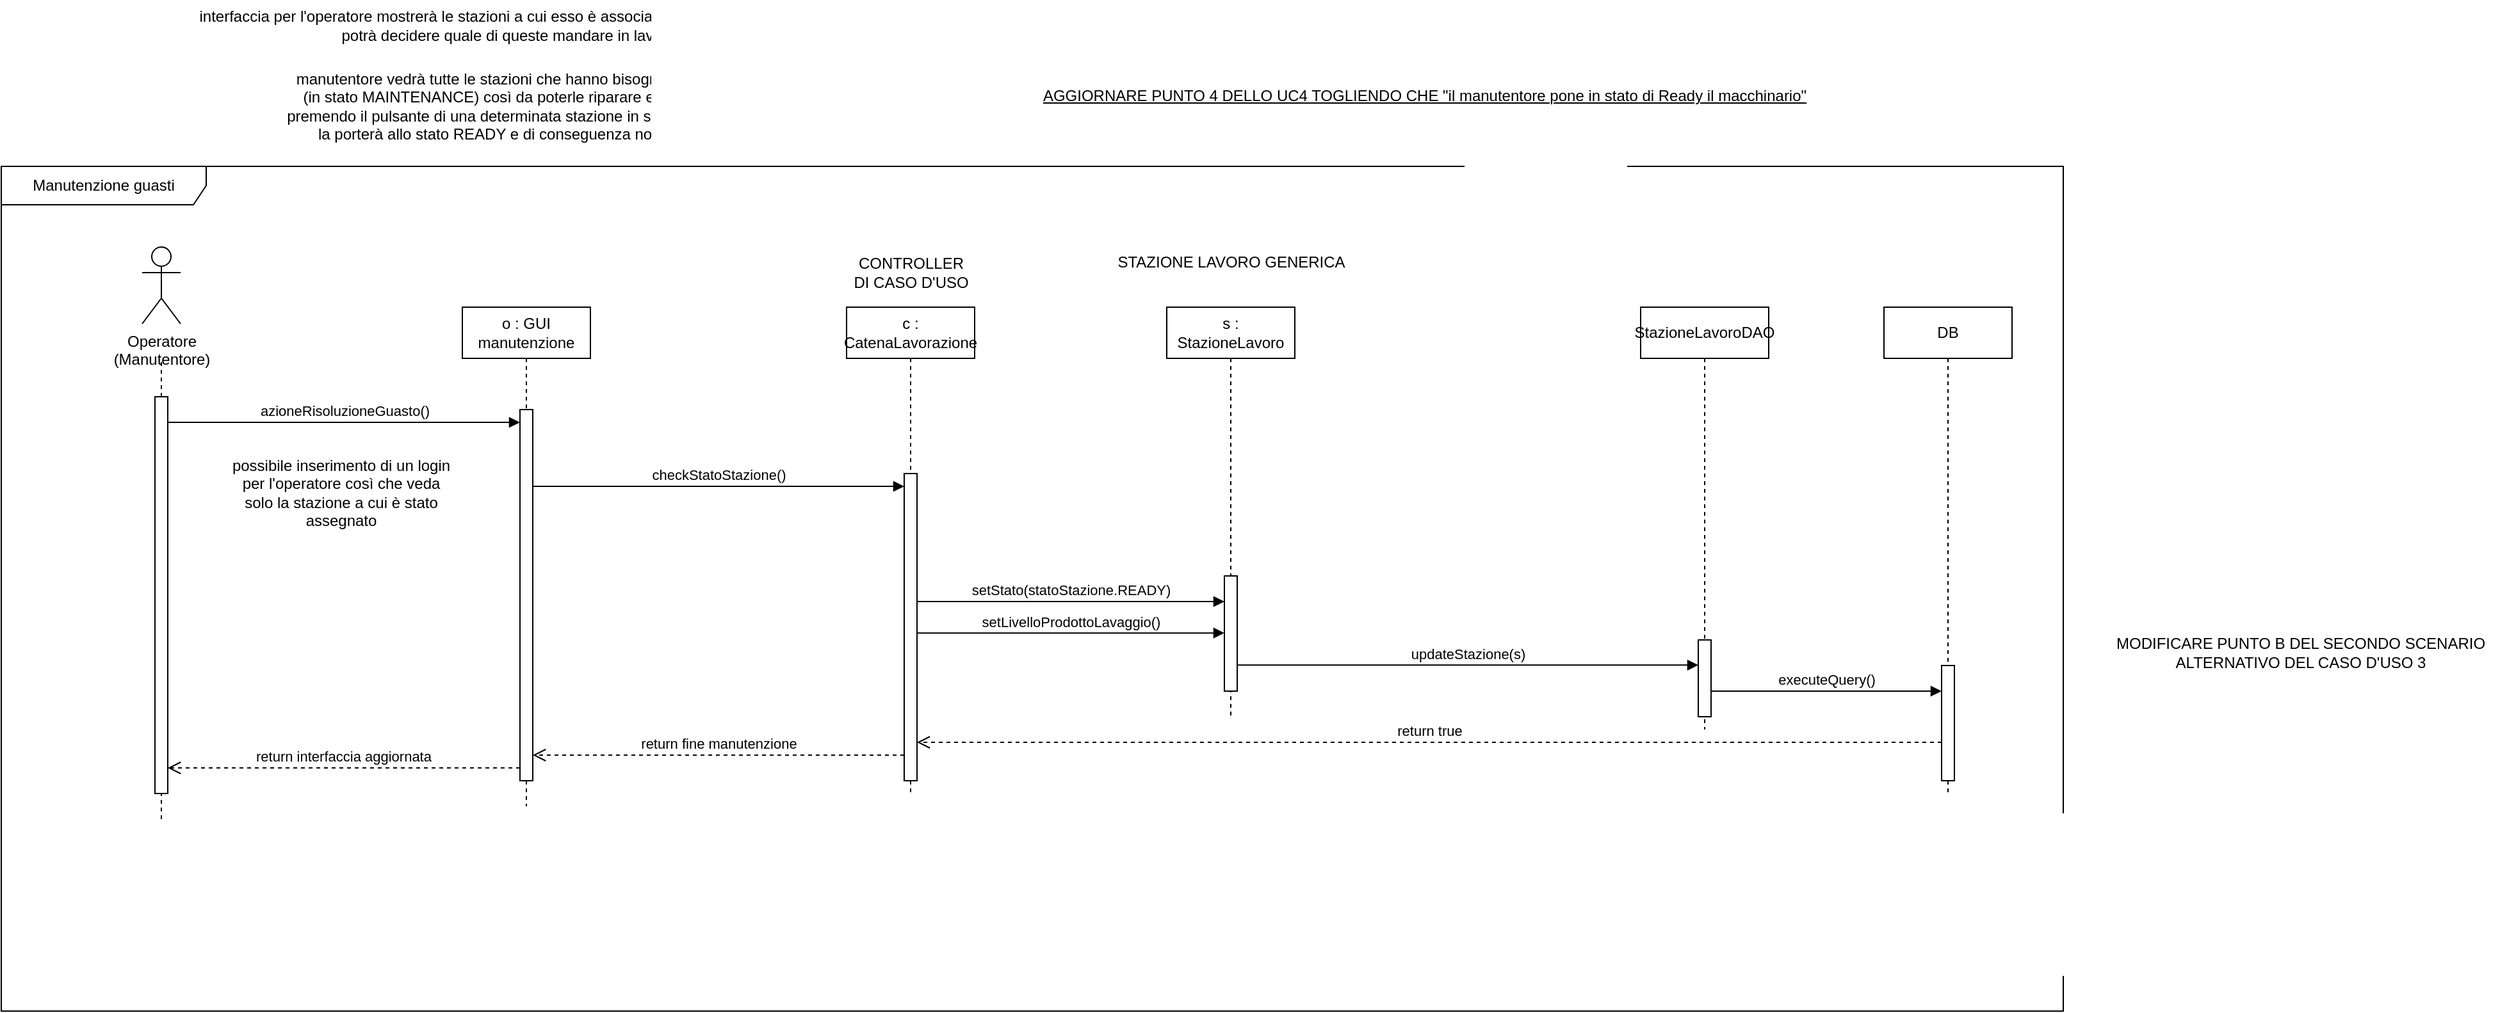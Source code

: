 <mxfile version="26.0.11">
  <diagram name="Page-1" id="2YBvvXClWsGukQMizWep">
    <mxGraphModel grid="1" page="1" gridSize="10" guides="1" tooltips="1" connect="1" arrows="1" fold="1" pageScale="1" pageWidth="827" pageHeight="1169" math="0" shadow="0">
      <root>
        <mxCell id="0" />
        <mxCell id="1" parent="0" />
        <mxCell id="KFQoRSMoKo6lWCKC4XPC-30" value="&lt;font style=&quot;color: light-dark(rgb(0, 0, 0), rgb(255, 128, 0));&quot;&gt;o : GUI&lt;/font&gt;&lt;div&gt;&lt;font style=&quot;color: light-dark(rgb(0, 0, 0), rgb(255, 128, 0));&quot;&gt;manutenzione&lt;/font&gt;&lt;/div&gt;" style="shape=umlLifeline;perimeter=lifelinePerimeter;whiteSpace=wrap;html=1;container=0;dropTarget=0;collapsible=0;recursiveResize=0;outlineConnect=0;portConstraint=eastwest;newEdgeStyle={&quot;edgeStyle&quot;:&quot;elbowEdgeStyle&quot;,&quot;elbow&quot;:&quot;vertical&quot;,&quot;curved&quot;:0,&quot;rounded&quot;:0};fontColor=light-dark(#000000,#FFFFFF);" vertex="1" parent="1">
          <mxGeometry x="670" y="440" width="100" height="390" as="geometry" />
        </mxCell>
        <mxCell id="KFQoRSMoKo6lWCKC4XPC-31" value="" style="html=1;points=[];perimeter=orthogonalPerimeter;outlineConnect=0;targetShapes=umlLifeline;portConstraint=eastwest;newEdgeStyle={&quot;edgeStyle&quot;:&quot;elbowEdgeStyle&quot;,&quot;elbow&quot;:&quot;vertical&quot;,&quot;curved&quot;:0,&quot;rounded&quot;:0};fontColor=light-dark(#000000,#FFFFFF);" vertex="1" parent="KFQoRSMoKo6lWCKC4XPC-30">
          <mxGeometry x="45" y="80" width="10" height="290" as="geometry" />
        </mxCell>
        <mxCell id="KFQoRSMoKo6lWCKC4XPC-34" value="&lt;font style=&quot;color: light-dark(rgb(0, 0, 0), rgb(255, 0, 0));&quot;&gt;c : CatenaLavorazione&lt;/font&gt;" style="shape=umlLifeline;perimeter=lifelinePerimeter;whiteSpace=wrap;html=1;container=0;dropTarget=0;collapsible=0;recursiveResize=0;outlineConnect=0;portConstraint=eastwest;newEdgeStyle={&quot;edgeStyle&quot;:&quot;elbowEdgeStyle&quot;,&quot;elbow&quot;:&quot;vertical&quot;,&quot;curved&quot;:0,&quot;rounded&quot;:0};fontColor=light-dark(#000000,#FFFFFF);" vertex="1" parent="1">
          <mxGeometry x="970" y="440" width="100" height="380" as="geometry" />
        </mxCell>
        <mxCell id="KFQoRSMoKo6lWCKC4XPC-35" value="" style="html=1;points=[];perimeter=orthogonalPerimeter;outlineConnect=0;targetShapes=umlLifeline;portConstraint=eastwest;newEdgeStyle={&quot;edgeStyle&quot;:&quot;elbowEdgeStyle&quot;,&quot;elbow&quot;:&quot;vertical&quot;,&quot;curved&quot;:0,&quot;rounded&quot;:0};fontColor=light-dark(#000000,#FFFFFF);" vertex="1" parent="KFQoRSMoKo6lWCKC4XPC-34">
          <mxGeometry x="45" y="130" width="10" height="240" as="geometry" />
        </mxCell>
        <mxCell id="KFQoRSMoKo6lWCKC4XPC-37" value="return fine manutenzione" style="html=1;verticalAlign=bottom;endArrow=open;dashed=1;endSize=8;edgeStyle=elbowEdgeStyle;elbow=vertical;curved=0;rounded=0;fontColor=light-dark(#000000,#FFFFFF);" edge="1" parent="1" source="KFQoRSMoKo6lWCKC4XPC-35" target="KFQoRSMoKo6lWCKC4XPC-31">
          <mxGeometry relative="1" as="geometry">
            <mxPoint x="770" y="840" as="targetPoint" />
            <Array as="points">
              <mxPoint x="890" y="790" />
              <mxPoint x="970" y="770" />
              <mxPoint x="980" y="740" />
              <mxPoint x="955" y="840" />
              <mxPoint x="895" y="920" />
              <mxPoint x="565" y="900" />
              <mxPoint x="687" y="820" />
            </Array>
            <mxPoint x="1010" y="840" as="sourcePoint" />
            <mxPoint as="offset" />
          </mxGeometry>
        </mxCell>
        <mxCell id="KFQoRSMoKo6lWCKC4XPC-38" value="Manutenzione guasti" style="shape=umlFrame;whiteSpace=wrap;html=1;pointerEvents=0;recursiveResize=0;container=0;collapsible=0;width=160;fontColor=light-dark(#000000,#FFFFFF);" vertex="1" parent="1">
          <mxGeometry x="310" y="330" width="1610" height="660" as="geometry" />
        </mxCell>
        <mxCell id="KFQoRSMoKo6lWCKC4XPC-39" value="Operatore&lt;br&gt;(Manutentore)" style="shape=umlActor;verticalLabelPosition=bottom;verticalAlign=top;html=1;outlineConnect=0;fontColor=light-dark(#000000,#FFFFFF);" vertex="1" parent="1">
          <mxGeometry x="420" y="393" width="30" height="60" as="geometry" />
        </mxCell>
        <mxCell id="KFQoRSMoKo6lWCKC4XPC-40" value="" style="endArrow=none;dashed=1;html=1;rounded=0;fontColor=light-dark(#000000,#FFFFFF);" edge="1" parent="1" source="KFQoRSMoKo6lWCKC4XPC-42">
          <mxGeometry width="50" height="50" relative="1" as="geometry">
            <mxPoint x="434.72" y="740" as="sourcePoint" />
            <mxPoint x="435" y="480" as="targetPoint" />
          </mxGeometry>
        </mxCell>
        <mxCell id="KFQoRSMoKo6lWCKC4XPC-41" value="" style="endArrow=none;dashed=1;html=1;rounded=0;fontColor=light-dark(#000000,#FFFFFF);" edge="1" parent="1" target="KFQoRSMoKo6lWCKC4XPC-42">
          <mxGeometry width="50" height="50" relative="1" as="geometry">
            <mxPoint x="435" y="840" as="sourcePoint" />
            <mxPoint x="434.72" y="490" as="targetPoint" />
          </mxGeometry>
        </mxCell>
        <mxCell id="KFQoRSMoKo6lWCKC4XPC-42" value="" style="html=1;points=[];perimeter=orthogonalPerimeter;outlineConnect=0;targetShapes=umlLifeline;portConstraint=eastwest;newEdgeStyle={&quot;edgeStyle&quot;:&quot;elbowEdgeStyle&quot;,&quot;elbow&quot;:&quot;vertical&quot;,&quot;curved&quot;:0,&quot;rounded&quot;:0};fontColor=light-dark(#000000,#FFFFFF);" vertex="1" parent="1">
          <mxGeometry x="430" y="510" width="10" height="310" as="geometry" />
        </mxCell>
        <mxCell id="KFQoRSMoKo6lWCKC4XPC-43" value="azioneRisoluzioneGuasto()" style="html=1;verticalAlign=bottom;endArrow=block;edgeStyle=elbowEdgeStyle;elbow=vertical;curved=0;rounded=0;fontColor=light-dark(#000000,#FFFFFF);" edge="1" parent="1" target="KFQoRSMoKo6lWCKC4XPC-31">
          <mxGeometry relative="1" as="geometry">
            <mxPoint x="440" y="530" as="sourcePoint" />
            <Array as="points">
              <mxPoint x="525" y="530" />
            </Array>
            <mxPoint x="610" y="530" as="targetPoint" />
            <mxPoint as="offset" />
          </mxGeometry>
        </mxCell>
        <mxCell id="KFQoRSMoKo6lWCKC4XPC-52" value="checkStatoStazione()" style="html=1;verticalAlign=bottom;endArrow=block;edgeStyle=elbowEdgeStyle;elbow=vertical;curved=0;rounded=0;fontColor=light-dark(#000000,#FFFFFF);" edge="1" parent="1">
          <mxGeometry x="-0.005" relative="1" as="geometry">
            <mxPoint x="725" y="580" as="sourcePoint" />
            <Array as="points">
              <mxPoint x="1005" y="580" />
              <mxPoint x="1090" y="614.58" />
              <mxPoint x="1010" y="524.58" />
            </Array>
            <mxPoint x="1015" y="580" as="targetPoint" />
            <mxPoint as="offset" />
          </mxGeometry>
        </mxCell>
        <mxCell id="KFQoRSMoKo6lWCKC4XPC-53" value="&lt;font style=&quot;color: light-dark(rgb(0, 0, 0), rgb(255, 255, 255));&quot;&gt;s : StazioneLavoro&lt;/font&gt;" style="shape=umlLifeline;perimeter=lifelinePerimeter;whiteSpace=wrap;html=1;container=0;dropTarget=0;collapsible=0;recursiveResize=0;outlineConnect=0;portConstraint=eastwest;newEdgeStyle={&quot;edgeStyle&quot;:&quot;elbowEdgeStyle&quot;,&quot;elbow&quot;:&quot;vertical&quot;,&quot;curved&quot;:0,&quot;rounded&quot;:0};fontColor=light-dark(#000000,#FFFFFF);" vertex="1" parent="1">
          <mxGeometry x="1220" y="440" width="100" height="320" as="geometry" />
        </mxCell>
        <mxCell id="KFQoRSMoKo6lWCKC4XPC-54" value="" style="html=1;points=[];perimeter=orthogonalPerimeter;outlineConnect=0;targetShapes=umlLifeline;portConstraint=eastwest;newEdgeStyle={&quot;edgeStyle&quot;:&quot;elbowEdgeStyle&quot;,&quot;elbow&quot;:&quot;vertical&quot;,&quot;curved&quot;:0,&quot;rounded&quot;:0};fontColor=light-dark(#000000,#FFFFFF);" vertex="1" parent="KFQoRSMoKo6lWCKC4XPC-53">
          <mxGeometry x="45" y="210" width="10" height="90" as="geometry" />
        </mxCell>
        <mxCell id="PTnmxzgZ-QWiYPHwj2HS-1" value="CONTROLLER&lt;br&gt;DI CASO D&#39;USO" style="text;html=1;align=center;verticalAlign=middle;resizable=0;points=[];autosize=1;strokeColor=none;fillColor=none;fontColor=light-dark(#000000,#FFFFFF);" vertex="1" parent="1">
          <mxGeometry x="965" y="393" width="110" height="40" as="geometry" />
        </mxCell>
        <mxCell id="E8dHR4l544DE4IYsOj5R-2" value="setStato(statoStazione.READY)" style="html=1;verticalAlign=bottom;endArrow=block;edgeStyle=elbowEdgeStyle;elbow=vertical;curved=0;rounded=0;fontColor=light-dark(#000000,#FFFFFF);" edge="1" parent="1" source="KFQoRSMoKo6lWCKC4XPC-35" target="KFQoRSMoKo6lWCKC4XPC-54">
          <mxGeometry relative="1" as="geometry">
            <mxPoint x="1050" y="700" as="sourcePoint" />
            <Array as="points">
              <mxPoint x="1180" y="670" />
              <mxPoint x="1220" y="700" />
              <mxPoint x="1373" y="734.41" />
              <mxPoint x="1293" y="644.41" />
            </Array>
            <mxPoint x="1213" y="699.83" as="targetPoint" />
            <mxPoint as="offset" />
          </mxGeometry>
        </mxCell>
        <mxCell id="E8dHR4l544DE4IYsOj5R-3" value="possibile inserimento di un login&lt;br&gt;per l&#39;operatore così che veda&lt;br&gt;solo la stazione a cui è stato&lt;br&gt;assegnato" style="text;html=1;align=center;verticalAlign=middle;resizable=0;points=[];autosize=1;strokeColor=none;fillColor=none;" vertex="1" parent="1">
          <mxGeometry x="480" y="550" width="190" height="70" as="geometry" />
        </mxCell>
        <mxCell id="E8dHR4l544DE4IYsOj5R-6" value="setLivelloProdottoLavaggio()" style="html=1;verticalAlign=bottom;endArrow=block;edgeStyle=elbowEdgeStyle;elbow=vertical;curved=0;rounded=0;fontColor=light-dark(#000000,#FFFFFF);" edge="1" parent="1">
          <mxGeometry relative="1" as="geometry">
            <mxPoint x="1025" y="694.58" as="sourcePoint" />
            <Array as="points">
              <mxPoint x="1230" y="694.58" />
              <mxPoint x="1185" y="674.58" />
              <mxPoint x="1225" y="704.58" />
              <mxPoint x="1378" y="738.99" />
              <mxPoint x="1298" y="648.99" />
            </Array>
            <mxPoint x="1265" y="694.58" as="targetPoint" />
            <mxPoint as="offset" />
          </mxGeometry>
        </mxCell>
        <mxCell id="E8dHR4l544DE4IYsOj5R-110" value="return interfaccia aggiornata" style="html=1;verticalAlign=bottom;endArrow=open;dashed=1;endSize=8;edgeStyle=elbowEdgeStyle;elbow=vertical;curved=0;rounded=0;fontColor=light-dark(#000000,#FFFFFF);" edge="1" parent="1" source="KFQoRSMoKo6lWCKC4XPC-31" target="KFQoRSMoKo6lWCKC4XPC-42">
          <mxGeometry x="0.003" relative="1" as="geometry">
            <mxPoint x="470" y="800" as="targetPoint" />
            <Array as="points">
              <mxPoint x="690" y="800" />
              <mxPoint x="655" y="860" />
              <mxPoint x="590" y="940" />
              <mxPoint x="260" y="920" />
              <mxPoint x="382" y="840" />
            </Array>
            <mxPoint x="710" y="860" as="sourcePoint" />
            <mxPoint as="offset" />
          </mxGeometry>
        </mxCell>
        <mxCell id="0QuGolqk_5rQqFUjLOfV-30" value="DB" style="shape=umlLifeline;perimeter=lifelinePerimeter;whiteSpace=wrap;html=1;container=0;dropTarget=0;collapsible=0;recursiveResize=0;outlineConnect=0;portConstraint=eastwest;newEdgeStyle={&quot;edgeStyle&quot;:&quot;elbowEdgeStyle&quot;,&quot;elbow&quot;:&quot;vertical&quot;,&quot;curved&quot;:0,&quot;rounded&quot;:0};fontColor=light-dark(#000000,#FFFFFF);" vertex="1" parent="1">
          <mxGeometry x="1780" y="440" width="100" height="380" as="geometry" />
        </mxCell>
        <mxCell id="0QuGolqk_5rQqFUjLOfV-31" value="" style="html=1;points=[];perimeter=orthogonalPerimeter;outlineConnect=0;targetShapes=umlLifeline;portConstraint=eastwest;newEdgeStyle={&quot;edgeStyle&quot;:&quot;elbowEdgeStyle&quot;,&quot;elbow&quot;:&quot;vertical&quot;,&quot;curved&quot;:0,&quot;rounded&quot;:0};fontColor=light-dark(#000000,#FFFFFF);" vertex="1" parent="0QuGolqk_5rQqFUjLOfV-30">
          <mxGeometry x="45" y="280" width="10" height="90" as="geometry" />
        </mxCell>
        <mxCell id="0QuGolqk_5rQqFUjLOfV-32" value="StazioneLavoroDAO" style="shape=umlLifeline;perimeter=lifelinePerimeter;whiteSpace=wrap;html=1;container=0;dropTarget=0;collapsible=0;recursiveResize=0;outlineConnect=0;portConstraint=eastwest;newEdgeStyle={&quot;edgeStyle&quot;:&quot;elbowEdgeStyle&quot;,&quot;elbow&quot;:&quot;vertical&quot;,&quot;curved&quot;:0,&quot;rounded&quot;:0};fontColor=light-dark(#000000,#FFFFFF);" vertex="1" parent="1">
          <mxGeometry x="1590" y="440" width="100" height="330" as="geometry" />
        </mxCell>
        <mxCell id="0QuGolqk_5rQqFUjLOfV-33" value="" style="html=1;points=[];perimeter=orthogonalPerimeter;outlineConnect=0;targetShapes=umlLifeline;portConstraint=eastwest;newEdgeStyle={&quot;edgeStyle&quot;:&quot;elbowEdgeStyle&quot;,&quot;elbow&quot;:&quot;vertical&quot;,&quot;curved&quot;:0,&quot;rounded&quot;:0};fontColor=light-dark(#000000,#FFFFFF);" vertex="1" parent="0QuGolqk_5rQqFUjLOfV-32">
          <mxGeometry x="45" y="260" width="10" height="60" as="geometry" />
        </mxCell>
        <mxCell id="0QuGolqk_5rQqFUjLOfV-34" value="updateStazione(s)" style="html=1;verticalAlign=bottom;endArrow=block;edgeStyle=elbowEdgeStyle;elbow=vertical;curved=0;rounded=0;fontColor=light-dark(#000000,#FFFFFF);" edge="1" parent="1" source="KFQoRSMoKo6lWCKC4XPC-54" target="0QuGolqk_5rQqFUjLOfV-33">
          <mxGeometry relative="1" as="geometry">
            <mxPoint x="1290" y="720" as="sourcePoint" />
            <Array as="points">
              <mxPoint x="1425" y="719.66" />
              <mxPoint x="1465" y="749.66" />
              <mxPoint x="1618" y="784.07" />
              <mxPoint x="1538" y="694.07" />
            </Array>
            <mxPoint x="1510" y="719.66" as="targetPoint" />
            <mxPoint as="offset" />
          </mxGeometry>
        </mxCell>
        <mxCell id="0QuGolqk_5rQqFUjLOfV-35" value="executeQuery()" style="html=1;verticalAlign=bottom;endArrow=block;edgeStyle=elbowEdgeStyle;elbow=vertical;curved=0;rounded=0;fontColor=light-dark(#000000,#FFFFFF);" edge="1" parent="1" source="0QuGolqk_5rQqFUjLOfV-33" target="0QuGolqk_5rQqFUjLOfV-31">
          <mxGeometry relative="1" as="geometry">
            <mxPoint x="1650" y="740.34" as="sourcePoint" />
            <Array as="points">
              <mxPoint x="1800" y="740" />
              <mxPoint x="1840" y="770" />
              <mxPoint x="1993" y="804.41" />
              <mxPoint x="1913" y="714.41" />
            </Array>
            <mxPoint x="1800" y="740" as="targetPoint" />
            <mxPoint as="offset" />
          </mxGeometry>
        </mxCell>
        <mxCell id="0QuGolqk_5rQqFUjLOfV-36" value="&lt;font style=&quot;color: light-dark(rgb(0, 0, 0), rgb(0, 255, 0));&quot;&gt;MODIFICARE PUNTO B DEL SECONDO SCENARIO&lt;br&gt;ALTERNATIVO DEL CASO D&#39;USO 3&lt;/font&gt;" style="text;html=1;align=center;verticalAlign=middle;resizable=0;points=[];autosize=1;strokeColor=none;fillColor=none;" vertex="1" parent="1">
          <mxGeometry x="1950" y="690" width="310" height="40" as="geometry" />
        </mxCell>
        <mxCell id="db2rZGYMQebwPX9nNskF-2" value="interfaccia per l&#39;operatore mostrerà le stazioni a cui esso è associato cosicché l&#39;operatore stesso&lt;br&gt;potrà decidere quale di queste mandare in lavorazione" style="text;html=1;align=center;verticalAlign=middle;resizable=0;points=[];autosize=1;strokeColor=none;fillColor=none;fontColor=light-dark(#000000,#FF8000);" vertex="1" parent="1">
          <mxGeometry x="450" y="200" width="540" height="40" as="geometry" />
        </mxCell>
        <mxCell id="db2rZGYMQebwPX9nNskF-3" value="manutentore vedrà tutte le stazioni che hanno bisogno di manutenzione &lt;br&gt;(in stato MAINTENANCE) così da poterle riparare e successivamente&lt;br&gt;premendo il pulsante di una determinata stazione in stato MAINTENANCE&lt;br&gt;&amp;nbsp;la porterà allo stato READY e di conseguenza non gli apparirà più" style="text;html=1;align=center;verticalAlign=middle;resizable=0;points=[];autosize=1;strokeColor=none;fillColor=none;fontColor=light-dark(#000000,#FF8000);" vertex="1" parent="1">
          <mxGeometry x="520" y="248" width="420" height="70" as="geometry" />
        </mxCell>
        <mxCell id="db2rZGYMQebwPX9nNskF-4" value="AGGIORNARE PUNTO 4 DELLO UC4 TOGLIENDO CHE &quot;il manutentore pone in stato di Ready il macchinario&quot;" style="text;html=1;align=center;verticalAlign=middle;resizable=0;points=[];autosize=1;strokeColor=none;fillColor=none;textShadow=0;fontStyle=4;fontColor=light-dark(#000000,#00FF00);" vertex="1" parent="1">
          <mxGeometry x="1111" y="260" width="620" height="30" as="geometry" />
        </mxCell>
        <mxCell id="db2rZGYMQebwPX9nNskF-6" value="STAZIONE LAVORO GENERICA" style="text;html=1;align=center;verticalAlign=middle;resizable=0;points=[];autosize=1;strokeColor=none;fillColor=none;" vertex="1" parent="1">
          <mxGeometry x="1170" y="390" width="200" height="30" as="geometry" />
        </mxCell>
        <mxCell id="db2rZGYMQebwPX9nNskF-7" value="return true" style="html=1;verticalAlign=bottom;endArrow=open;dashed=1;endSize=8;edgeStyle=elbowEdgeStyle;elbow=vertical;curved=0;rounded=0;fontColor=light-dark(#000000,#FFFFFF);" edge="1" parent="1" source="0QuGolqk_5rQqFUjLOfV-31" target="KFQoRSMoKo6lWCKC4XPC-35">
          <mxGeometry relative="1" as="geometry">
            <mxPoint x="1320" y="780" as="targetPoint" />
            <Array as="points">
              <mxPoint x="1565" y="780" />
              <mxPoint x="1575" y="750" />
              <mxPoint x="1550" y="850" />
              <mxPoint x="1490" y="930" />
              <mxPoint x="1160" y="910" />
              <mxPoint x="1282" y="830" />
            </Array>
            <mxPoint x="1610" y="780" as="sourcePoint" />
            <mxPoint as="offset" />
          </mxGeometry>
        </mxCell>
      </root>
    </mxGraphModel>
  </diagram>
</mxfile>
